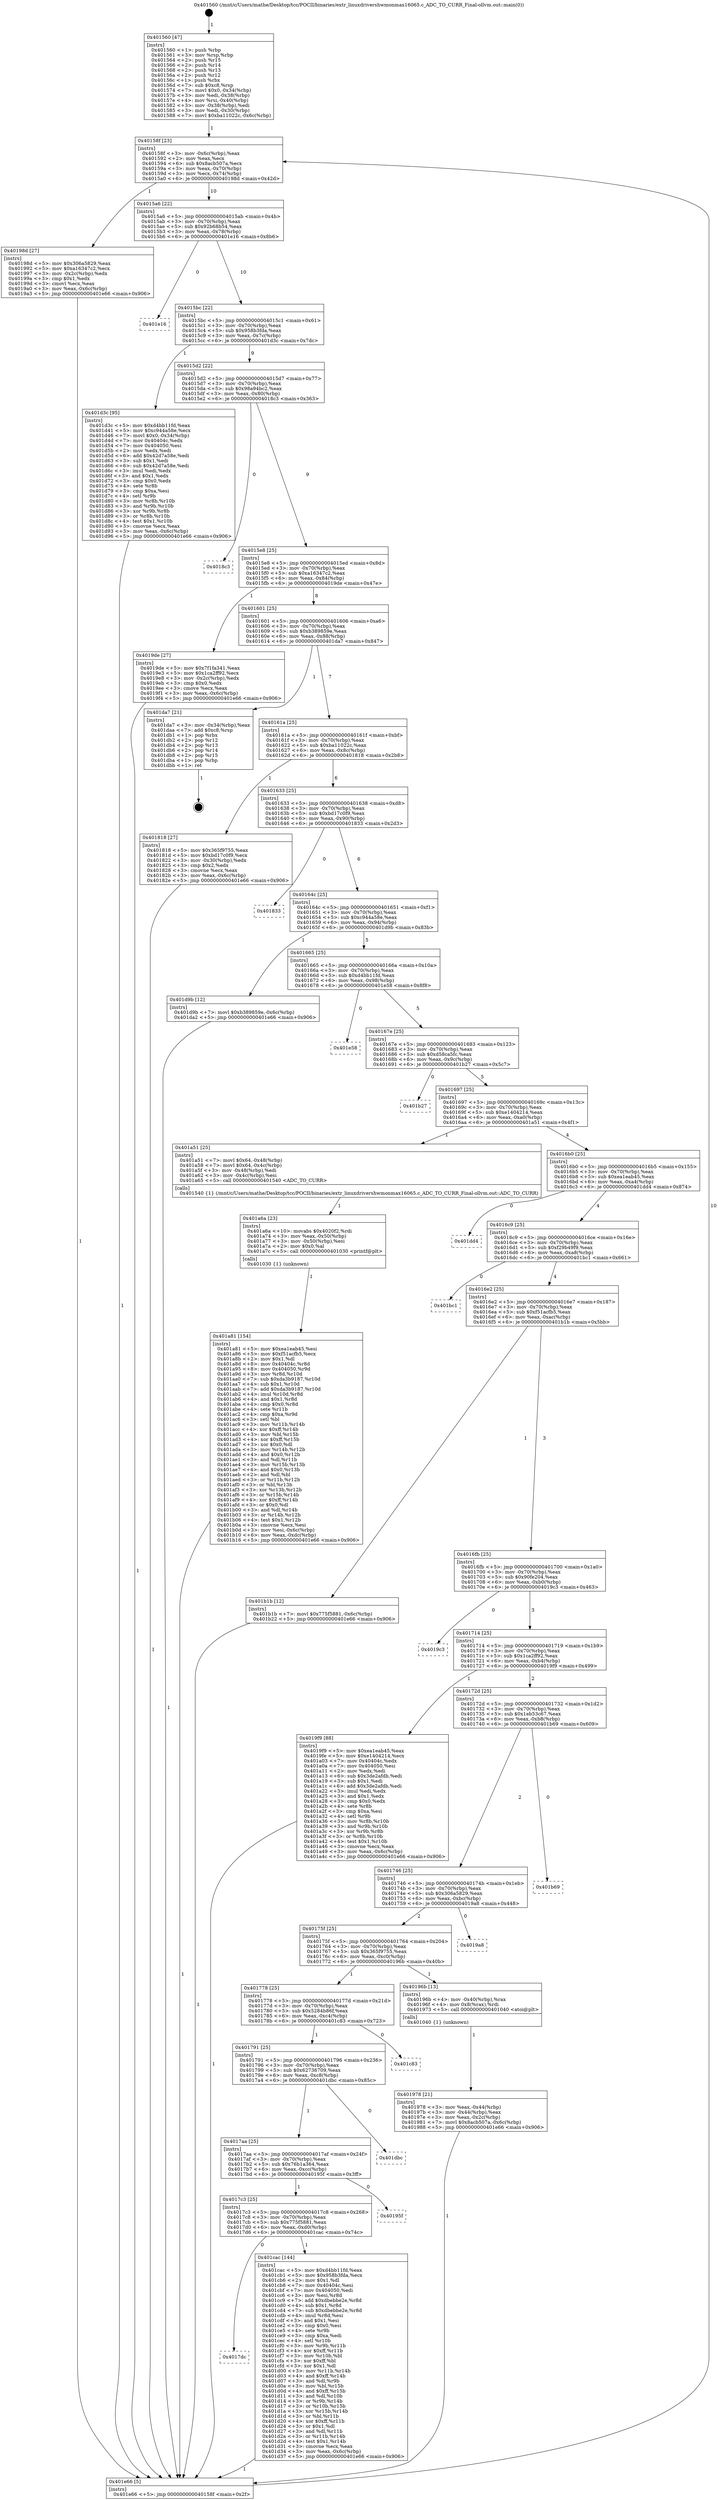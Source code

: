 digraph "0x401560" {
  label = "0x401560 (/mnt/c/Users/mathe/Desktop/tcc/POCII/binaries/extr_linuxdrivershwmonmax16065.c_ADC_TO_CURR_Final-ollvm.out::main(0))"
  labelloc = "t"
  node[shape=record]

  Entry [label="",width=0.3,height=0.3,shape=circle,fillcolor=black,style=filled]
  "0x40158f" [label="{
     0x40158f [23]\l
     | [instrs]\l
     &nbsp;&nbsp;0x40158f \<+3\>: mov -0x6c(%rbp),%eax\l
     &nbsp;&nbsp;0x401592 \<+2\>: mov %eax,%ecx\l
     &nbsp;&nbsp;0x401594 \<+6\>: sub $0x8acb507a,%ecx\l
     &nbsp;&nbsp;0x40159a \<+3\>: mov %eax,-0x70(%rbp)\l
     &nbsp;&nbsp;0x40159d \<+3\>: mov %ecx,-0x74(%rbp)\l
     &nbsp;&nbsp;0x4015a0 \<+6\>: je 000000000040198d \<main+0x42d\>\l
  }"]
  "0x40198d" [label="{
     0x40198d [27]\l
     | [instrs]\l
     &nbsp;&nbsp;0x40198d \<+5\>: mov $0x306a5829,%eax\l
     &nbsp;&nbsp;0x401992 \<+5\>: mov $0xa16347c2,%ecx\l
     &nbsp;&nbsp;0x401997 \<+3\>: mov -0x2c(%rbp),%edx\l
     &nbsp;&nbsp;0x40199a \<+3\>: cmp $0x1,%edx\l
     &nbsp;&nbsp;0x40199d \<+3\>: cmovl %ecx,%eax\l
     &nbsp;&nbsp;0x4019a0 \<+3\>: mov %eax,-0x6c(%rbp)\l
     &nbsp;&nbsp;0x4019a3 \<+5\>: jmp 0000000000401e66 \<main+0x906\>\l
  }"]
  "0x4015a6" [label="{
     0x4015a6 [22]\l
     | [instrs]\l
     &nbsp;&nbsp;0x4015a6 \<+5\>: jmp 00000000004015ab \<main+0x4b\>\l
     &nbsp;&nbsp;0x4015ab \<+3\>: mov -0x70(%rbp),%eax\l
     &nbsp;&nbsp;0x4015ae \<+5\>: sub $0x92b68b54,%eax\l
     &nbsp;&nbsp;0x4015b3 \<+3\>: mov %eax,-0x78(%rbp)\l
     &nbsp;&nbsp;0x4015b6 \<+6\>: je 0000000000401e16 \<main+0x8b6\>\l
  }"]
  Exit [label="",width=0.3,height=0.3,shape=circle,fillcolor=black,style=filled,peripheries=2]
  "0x401e16" [label="{
     0x401e16\l
  }", style=dashed]
  "0x4015bc" [label="{
     0x4015bc [22]\l
     | [instrs]\l
     &nbsp;&nbsp;0x4015bc \<+5\>: jmp 00000000004015c1 \<main+0x61\>\l
     &nbsp;&nbsp;0x4015c1 \<+3\>: mov -0x70(%rbp),%eax\l
     &nbsp;&nbsp;0x4015c4 \<+5\>: sub $0x958b3fda,%eax\l
     &nbsp;&nbsp;0x4015c9 \<+3\>: mov %eax,-0x7c(%rbp)\l
     &nbsp;&nbsp;0x4015cc \<+6\>: je 0000000000401d3c \<main+0x7dc\>\l
  }"]
  "0x4017dc" [label="{
     0x4017dc\l
  }", style=dashed]
  "0x401d3c" [label="{
     0x401d3c [95]\l
     | [instrs]\l
     &nbsp;&nbsp;0x401d3c \<+5\>: mov $0xd4bb11fd,%eax\l
     &nbsp;&nbsp;0x401d41 \<+5\>: mov $0xc944a58e,%ecx\l
     &nbsp;&nbsp;0x401d46 \<+7\>: movl $0x0,-0x34(%rbp)\l
     &nbsp;&nbsp;0x401d4d \<+7\>: mov 0x40404c,%edx\l
     &nbsp;&nbsp;0x401d54 \<+7\>: mov 0x404050,%esi\l
     &nbsp;&nbsp;0x401d5b \<+2\>: mov %edx,%edi\l
     &nbsp;&nbsp;0x401d5d \<+6\>: add $0x42d7a58e,%edi\l
     &nbsp;&nbsp;0x401d63 \<+3\>: sub $0x1,%edi\l
     &nbsp;&nbsp;0x401d66 \<+6\>: sub $0x42d7a58e,%edi\l
     &nbsp;&nbsp;0x401d6c \<+3\>: imul %edi,%edx\l
     &nbsp;&nbsp;0x401d6f \<+3\>: and $0x1,%edx\l
     &nbsp;&nbsp;0x401d72 \<+3\>: cmp $0x0,%edx\l
     &nbsp;&nbsp;0x401d75 \<+4\>: sete %r8b\l
     &nbsp;&nbsp;0x401d79 \<+3\>: cmp $0xa,%esi\l
     &nbsp;&nbsp;0x401d7c \<+4\>: setl %r9b\l
     &nbsp;&nbsp;0x401d80 \<+3\>: mov %r8b,%r10b\l
     &nbsp;&nbsp;0x401d83 \<+3\>: and %r9b,%r10b\l
     &nbsp;&nbsp;0x401d86 \<+3\>: xor %r9b,%r8b\l
     &nbsp;&nbsp;0x401d89 \<+3\>: or %r8b,%r10b\l
     &nbsp;&nbsp;0x401d8c \<+4\>: test $0x1,%r10b\l
     &nbsp;&nbsp;0x401d90 \<+3\>: cmovne %ecx,%eax\l
     &nbsp;&nbsp;0x401d93 \<+3\>: mov %eax,-0x6c(%rbp)\l
     &nbsp;&nbsp;0x401d96 \<+5\>: jmp 0000000000401e66 \<main+0x906\>\l
  }"]
  "0x4015d2" [label="{
     0x4015d2 [22]\l
     | [instrs]\l
     &nbsp;&nbsp;0x4015d2 \<+5\>: jmp 00000000004015d7 \<main+0x77\>\l
     &nbsp;&nbsp;0x4015d7 \<+3\>: mov -0x70(%rbp),%eax\l
     &nbsp;&nbsp;0x4015da \<+5\>: sub $0x98a94bc2,%eax\l
     &nbsp;&nbsp;0x4015df \<+3\>: mov %eax,-0x80(%rbp)\l
     &nbsp;&nbsp;0x4015e2 \<+6\>: je 00000000004018c3 \<main+0x363\>\l
  }"]
  "0x401cac" [label="{
     0x401cac [144]\l
     | [instrs]\l
     &nbsp;&nbsp;0x401cac \<+5\>: mov $0xd4bb11fd,%eax\l
     &nbsp;&nbsp;0x401cb1 \<+5\>: mov $0x958b3fda,%ecx\l
     &nbsp;&nbsp;0x401cb6 \<+2\>: mov $0x1,%dl\l
     &nbsp;&nbsp;0x401cb8 \<+7\>: mov 0x40404c,%esi\l
     &nbsp;&nbsp;0x401cbf \<+7\>: mov 0x404050,%edi\l
     &nbsp;&nbsp;0x401cc6 \<+3\>: mov %esi,%r8d\l
     &nbsp;&nbsp;0x401cc9 \<+7\>: add $0xdbebbe2e,%r8d\l
     &nbsp;&nbsp;0x401cd0 \<+4\>: sub $0x1,%r8d\l
     &nbsp;&nbsp;0x401cd4 \<+7\>: sub $0xdbebbe2e,%r8d\l
     &nbsp;&nbsp;0x401cdb \<+4\>: imul %r8d,%esi\l
     &nbsp;&nbsp;0x401cdf \<+3\>: and $0x1,%esi\l
     &nbsp;&nbsp;0x401ce2 \<+3\>: cmp $0x0,%esi\l
     &nbsp;&nbsp;0x401ce5 \<+4\>: sete %r9b\l
     &nbsp;&nbsp;0x401ce9 \<+3\>: cmp $0xa,%edi\l
     &nbsp;&nbsp;0x401cec \<+4\>: setl %r10b\l
     &nbsp;&nbsp;0x401cf0 \<+3\>: mov %r9b,%r11b\l
     &nbsp;&nbsp;0x401cf3 \<+4\>: xor $0xff,%r11b\l
     &nbsp;&nbsp;0x401cf7 \<+3\>: mov %r10b,%bl\l
     &nbsp;&nbsp;0x401cfa \<+3\>: xor $0xff,%bl\l
     &nbsp;&nbsp;0x401cfd \<+3\>: xor $0x1,%dl\l
     &nbsp;&nbsp;0x401d00 \<+3\>: mov %r11b,%r14b\l
     &nbsp;&nbsp;0x401d03 \<+4\>: and $0xff,%r14b\l
     &nbsp;&nbsp;0x401d07 \<+3\>: and %dl,%r9b\l
     &nbsp;&nbsp;0x401d0a \<+3\>: mov %bl,%r15b\l
     &nbsp;&nbsp;0x401d0d \<+4\>: and $0xff,%r15b\l
     &nbsp;&nbsp;0x401d11 \<+3\>: and %dl,%r10b\l
     &nbsp;&nbsp;0x401d14 \<+3\>: or %r9b,%r14b\l
     &nbsp;&nbsp;0x401d17 \<+3\>: or %r10b,%r15b\l
     &nbsp;&nbsp;0x401d1a \<+3\>: xor %r15b,%r14b\l
     &nbsp;&nbsp;0x401d1d \<+3\>: or %bl,%r11b\l
     &nbsp;&nbsp;0x401d20 \<+4\>: xor $0xff,%r11b\l
     &nbsp;&nbsp;0x401d24 \<+3\>: or $0x1,%dl\l
     &nbsp;&nbsp;0x401d27 \<+3\>: and %dl,%r11b\l
     &nbsp;&nbsp;0x401d2a \<+3\>: or %r11b,%r14b\l
     &nbsp;&nbsp;0x401d2d \<+4\>: test $0x1,%r14b\l
     &nbsp;&nbsp;0x401d31 \<+3\>: cmovne %ecx,%eax\l
     &nbsp;&nbsp;0x401d34 \<+3\>: mov %eax,-0x6c(%rbp)\l
     &nbsp;&nbsp;0x401d37 \<+5\>: jmp 0000000000401e66 \<main+0x906\>\l
  }"]
  "0x4018c3" [label="{
     0x4018c3\l
  }", style=dashed]
  "0x4015e8" [label="{
     0x4015e8 [25]\l
     | [instrs]\l
     &nbsp;&nbsp;0x4015e8 \<+5\>: jmp 00000000004015ed \<main+0x8d\>\l
     &nbsp;&nbsp;0x4015ed \<+3\>: mov -0x70(%rbp),%eax\l
     &nbsp;&nbsp;0x4015f0 \<+5\>: sub $0xa16347c2,%eax\l
     &nbsp;&nbsp;0x4015f5 \<+6\>: mov %eax,-0x84(%rbp)\l
     &nbsp;&nbsp;0x4015fb \<+6\>: je 00000000004019de \<main+0x47e\>\l
  }"]
  "0x4017c3" [label="{
     0x4017c3 [25]\l
     | [instrs]\l
     &nbsp;&nbsp;0x4017c3 \<+5\>: jmp 00000000004017c8 \<main+0x268\>\l
     &nbsp;&nbsp;0x4017c8 \<+3\>: mov -0x70(%rbp),%eax\l
     &nbsp;&nbsp;0x4017cb \<+5\>: sub $0x775f5881,%eax\l
     &nbsp;&nbsp;0x4017d0 \<+6\>: mov %eax,-0xd0(%rbp)\l
     &nbsp;&nbsp;0x4017d6 \<+6\>: je 0000000000401cac \<main+0x74c\>\l
  }"]
  "0x4019de" [label="{
     0x4019de [27]\l
     | [instrs]\l
     &nbsp;&nbsp;0x4019de \<+5\>: mov $0x7f1fa341,%eax\l
     &nbsp;&nbsp;0x4019e3 \<+5\>: mov $0x1ca2ff92,%ecx\l
     &nbsp;&nbsp;0x4019e8 \<+3\>: mov -0x2c(%rbp),%edx\l
     &nbsp;&nbsp;0x4019eb \<+3\>: cmp $0x0,%edx\l
     &nbsp;&nbsp;0x4019ee \<+3\>: cmove %ecx,%eax\l
     &nbsp;&nbsp;0x4019f1 \<+3\>: mov %eax,-0x6c(%rbp)\l
     &nbsp;&nbsp;0x4019f4 \<+5\>: jmp 0000000000401e66 \<main+0x906\>\l
  }"]
  "0x401601" [label="{
     0x401601 [25]\l
     | [instrs]\l
     &nbsp;&nbsp;0x401601 \<+5\>: jmp 0000000000401606 \<main+0xa6\>\l
     &nbsp;&nbsp;0x401606 \<+3\>: mov -0x70(%rbp),%eax\l
     &nbsp;&nbsp;0x401609 \<+5\>: sub $0xb389859e,%eax\l
     &nbsp;&nbsp;0x40160e \<+6\>: mov %eax,-0x88(%rbp)\l
     &nbsp;&nbsp;0x401614 \<+6\>: je 0000000000401da7 \<main+0x847\>\l
  }"]
  "0x40195f" [label="{
     0x40195f\l
  }", style=dashed]
  "0x401da7" [label="{
     0x401da7 [21]\l
     | [instrs]\l
     &nbsp;&nbsp;0x401da7 \<+3\>: mov -0x34(%rbp),%eax\l
     &nbsp;&nbsp;0x401daa \<+7\>: add $0xc8,%rsp\l
     &nbsp;&nbsp;0x401db1 \<+1\>: pop %rbx\l
     &nbsp;&nbsp;0x401db2 \<+2\>: pop %r12\l
     &nbsp;&nbsp;0x401db4 \<+2\>: pop %r13\l
     &nbsp;&nbsp;0x401db6 \<+2\>: pop %r14\l
     &nbsp;&nbsp;0x401db8 \<+2\>: pop %r15\l
     &nbsp;&nbsp;0x401dba \<+1\>: pop %rbp\l
     &nbsp;&nbsp;0x401dbb \<+1\>: ret\l
  }"]
  "0x40161a" [label="{
     0x40161a [25]\l
     | [instrs]\l
     &nbsp;&nbsp;0x40161a \<+5\>: jmp 000000000040161f \<main+0xbf\>\l
     &nbsp;&nbsp;0x40161f \<+3\>: mov -0x70(%rbp),%eax\l
     &nbsp;&nbsp;0x401622 \<+5\>: sub $0xba11022c,%eax\l
     &nbsp;&nbsp;0x401627 \<+6\>: mov %eax,-0x8c(%rbp)\l
     &nbsp;&nbsp;0x40162d \<+6\>: je 0000000000401818 \<main+0x2b8\>\l
  }"]
  "0x4017aa" [label="{
     0x4017aa [25]\l
     | [instrs]\l
     &nbsp;&nbsp;0x4017aa \<+5\>: jmp 00000000004017af \<main+0x24f\>\l
     &nbsp;&nbsp;0x4017af \<+3\>: mov -0x70(%rbp),%eax\l
     &nbsp;&nbsp;0x4017b2 \<+5\>: sub $0x76b1a364,%eax\l
     &nbsp;&nbsp;0x4017b7 \<+6\>: mov %eax,-0xcc(%rbp)\l
     &nbsp;&nbsp;0x4017bd \<+6\>: je 000000000040195f \<main+0x3ff\>\l
  }"]
  "0x401818" [label="{
     0x401818 [27]\l
     | [instrs]\l
     &nbsp;&nbsp;0x401818 \<+5\>: mov $0x365f9755,%eax\l
     &nbsp;&nbsp;0x40181d \<+5\>: mov $0xbd17c0f9,%ecx\l
     &nbsp;&nbsp;0x401822 \<+3\>: mov -0x30(%rbp),%edx\l
     &nbsp;&nbsp;0x401825 \<+3\>: cmp $0x2,%edx\l
     &nbsp;&nbsp;0x401828 \<+3\>: cmovne %ecx,%eax\l
     &nbsp;&nbsp;0x40182b \<+3\>: mov %eax,-0x6c(%rbp)\l
     &nbsp;&nbsp;0x40182e \<+5\>: jmp 0000000000401e66 \<main+0x906\>\l
  }"]
  "0x401633" [label="{
     0x401633 [25]\l
     | [instrs]\l
     &nbsp;&nbsp;0x401633 \<+5\>: jmp 0000000000401638 \<main+0xd8\>\l
     &nbsp;&nbsp;0x401638 \<+3\>: mov -0x70(%rbp),%eax\l
     &nbsp;&nbsp;0x40163b \<+5\>: sub $0xbd17c0f9,%eax\l
     &nbsp;&nbsp;0x401640 \<+6\>: mov %eax,-0x90(%rbp)\l
     &nbsp;&nbsp;0x401646 \<+6\>: je 0000000000401833 \<main+0x2d3\>\l
  }"]
  "0x401e66" [label="{
     0x401e66 [5]\l
     | [instrs]\l
     &nbsp;&nbsp;0x401e66 \<+5\>: jmp 000000000040158f \<main+0x2f\>\l
  }"]
  "0x401560" [label="{
     0x401560 [47]\l
     | [instrs]\l
     &nbsp;&nbsp;0x401560 \<+1\>: push %rbp\l
     &nbsp;&nbsp;0x401561 \<+3\>: mov %rsp,%rbp\l
     &nbsp;&nbsp;0x401564 \<+2\>: push %r15\l
     &nbsp;&nbsp;0x401566 \<+2\>: push %r14\l
     &nbsp;&nbsp;0x401568 \<+2\>: push %r13\l
     &nbsp;&nbsp;0x40156a \<+2\>: push %r12\l
     &nbsp;&nbsp;0x40156c \<+1\>: push %rbx\l
     &nbsp;&nbsp;0x40156d \<+7\>: sub $0xc8,%rsp\l
     &nbsp;&nbsp;0x401574 \<+7\>: movl $0x0,-0x34(%rbp)\l
     &nbsp;&nbsp;0x40157b \<+3\>: mov %edi,-0x38(%rbp)\l
     &nbsp;&nbsp;0x40157e \<+4\>: mov %rsi,-0x40(%rbp)\l
     &nbsp;&nbsp;0x401582 \<+3\>: mov -0x38(%rbp),%edi\l
     &nbsp;&nbsp;0x401585 \<+3\>: mov %edi,-0x30(%rbp)\l
     &nbsp;&nbsp;0x401588 \<+7\>: movl $0xba11022c,-0x6c(%rbp)\l
  }"]
  "0x401dbc" [label="{
     0x401dbc\l
  }", style=dashed]
  "0x401833" [label="{
     0x401833\l
  }", style=dashed]
  "0x40164c" [label="{
     0x40164c [25]\l
     | [instrs]\l
     &nbsp;&nbsp;0x40164c \<+5\>: jmp 0000000000401651 \<main+0xf1\>\l
     &nbsp;&nbsp;0x401651 \<+3\>: mov -0x70(%rbp),%eax\l
     &nbsp;&nbsp;0x401654 \<+5\>: sub $0xc944a58e,%eax\l
     &nbsp;&nbsp;0x401659 \<+6\>: mov %eax,-0x94(%rbp)\l
     &nbsp;&nbsp;0x40165f \<+6\>: je 0000000000401d9b \<main+0x83b\>\l
  }"]
  "0x401791" [label="{
     0x401791 [25]\l
     | [instrs]\l
     &nbsp;&nbsp;0x401791 \<+5\>: jmp 0000000000401796 \<main+0x236\>\l
     &nbsp;&nbsp;0x401796 \<+3\>: mov -0x70(%rbp),%eax\l
     &nbsp;&nbsp;0x401799 \<+5\>: sub $0x62736709,%eax\l
     &nbsp;&nbsp;0x40179e \<+6\>: mov %eax,-0xc8(%rbp)\l
     &nbsp;&nbsp;0x4017a4 \<+6\>: je 0000000000401dbc \<main+0x85c\>\l
  }"]
  "0x401d9b" [label="{
     0x401d9b [12]\l
     | [instrs]\l
     &nbsp;&nbsp;0x401d9b \<+7\>: movl $0xb389859e,-0x6c(%rbp)\l
     &nbsp;&nbsp;0x401da2 \<+5\>: jmp 0000000000401e66 \<main+0x906\>\l
  }"]
  "0x401665" [label="{
     0x401665 [25]\l
     | [instrs]\l
     &nbsp;&nbsp;0x401665 \<+5\>: jmp 000000000040166a \<main+0x10a\>\l
     &nbsp;&nbsp;0x40166a \<+3\>: mov -0x70(%rbp),%eax\l
     &nbsp;&nbsp;0x40166d \<+5\>: sub $0xd4bb11fd,%eax\l
     &nbsp;&nbsp;0x401672 \<+6\>: mov %eax,-0x98(%rbp)\l
     &nbsp;&nbsp;0x401678 \<+6\>: je 0000000000401e58 \<main+0x8f8\>\l
  }"]
  "0x401c83" [label="{
     0x401c83\l
  }", style=dashed]
  "0x401e58" [label="{
     0x401e58\l
  }", style=dashed]
  "0x40167e" [label="{
     0x40167e [25]\l
     | [instrs]\l
     &nbsp;&nbsp;0x40167e \<+5\>: jmp 0000000000401683 \<main+0x123\>\l
     &nbsp;&nbsp;0x401683 \<+3\>: mov -0x70(%rbp),%eax\l
     &nbsp;&nbsp;0x401686 \<+5\>: sub $0xd58ca5fc,%eax\l
     &nbsp;&nbsp;0x40168b \<+6\>: mov %eax,-0x9c(%rbp)\l
     &nbsp;&nbsp;0x401691 \<+6\>: je 0000000000401b27 \<main+0x5c7\>\l
  }"]
  "0x401a81" [label="{
     0x401a81 [154]\l
     | [instrs]\l
     &nbsp;&nbsp;0x401a81 \<+5\>: mov $0xea1eab45,%esi\l
     &nbsp;&nbsp;0x401a86 \<+5\>: mov $0xf51acfb5,%ecx\l
     &nbsp;&nbsp;0x401a8b \<+2\>: mov $0x1,%dl\l
     &nbsp;&nbsp;0x401a8d \<+8\>: mov 0x40404c,%r8d\l
     &nbsp;&nbsp;0x401a95 \<+8\>: mov 0x404050,%r9d\l
     &nbsp;&nbsp;0x401a9d \<+3\>: mov %r8d,%r10d\l
     &nbsp;&nbsp;0x401aa0 \<+7\>: sub $0xda3b9187,%r10d\l
     &nbsp;&nbsp;0x401aa7 \<+4\>: sub $0x1,%r10d\l
     &nbsp;&nbsp;0x401aab \<+7\>: add $0xda3b9187,%r10d\l
     &nbsp;&nbsp;0x401ab2 \<+4\>: imul %r10d,%r8d\l
     &nbsp;&nbsp;0x401ab6 \<+4\>: and $0x1,%r8d\l
     &nbsp;&nbsp;0x401aba \<+4\>: cmp $0x0,%r8d\l
     &nbsp;&nbsp;0x401abe \<+4\>: sete %r11b\l
     &nbsp;&nbsp;0x401ac2 \<+4\>: cmp $0xa,%r9d\l
     &nbsp;&nbsp;0x401ac6 \<+3\>: setl %bl\l
     &nbsp;&nbsp;0x401ac9 \<+3\>: mov %r11b,%r14b\l
     &nbsp;&nbsp;0x401acc \<+4\>: xor $0xff,%r14b\l
     &nbsp;&nbsp;0x401ad0 \<+3\>: mov %bl,%r15b\l
     &nbsp;&nbsp;0x401ad3 \<+4\>: xor $0xff,%r15b\l
     &nbsp;&nbsp;0x401ad7 \<+3\>: xor $0x0,%dl\l
     &nbsp;&nbsp;0x401ada \<+3\>: mov %r14b,%r12b\l
     &nbsp;&nbsp;0x401add \<+4\>: and $0x0,%r12b\l
     &nbsp;&nbsp;0x401ae1 \<+3\>: and %dl,%r11b\l
     &nbsp;&nbsp;0x401ae4 \<+3\>: mov %r15b,%r13b\l
     &nbsp;&nbsp;0x401ae7 \<+4\>: and $0x0,%r13b\l
     &nbsp;&nbsp;0x401aeb \<+2\>: and %dl,%bl\l
     &nbsp;&nbsp;0x401aed \<+3\>: or %r11b,%r12b\l
     &nbsp;&nbsp;0x401af0 \<+3\>: or %bl,%r13b\l
     &nbsp;&nbsp;0x401af3 \<+3\>: xor %r13b,%r12b\l
     &nbsp;&nbsp;0x401af6 \<+3\>: or %r15b,%r14b\l
     &nbsp;&nbsp;0x401af9 \<+4\>: xor $0xff,%r14b\l
     &nbsp;&nbsp;0x401afd \<+3\>: or $0x0,%dl\l
     &nbsp;&nbsp;0x401b00 \<+3\>: and %dl,%r14b\l
     &nbsp;&nbsp;0x401b03 \<+3\>: or %r14b,%r12b\l
     &nbsp;&nbsp;0x401b06 \<+4\>: test $0x1,%r12b\l
     &nbsp;&nbsp;0x401b0a \<+3\>: cmovne %ecx,%esi\l
     &nbsp;&nbsp;0x401b0d \<+3\>: mov %esi,-0x6c(%rbp)\l
     &nbsp;&nbsp;0x401b10 \<+6\>: mov %eax,-0xdc(%rbp)\l
     &nbsp;&nbsp;0x401b16 \<+5\>: jmp 0000000000401e66 \<main+0x906\>\l
  }"]
  "0x401b27" [label="{
     0x401b27\l
  }", style=dashed]
  "0x401697" [label="{
     0x401697 [25]\l
     | [instrs]\l
     &nbsp;&nbsp;0x401697 \<+5\>: jmp 000000000040169c \<main+0x13c\>\l
     &nbsp;&nbsp;0x40169c \<+3\>: mov -0x70(%rbp),%eax\l
     &nbsp;&nbsp;0x40169f \<+5\>: sub $0xe1404214,%eax\l
     &nbsp;&nbsp;0x4016a4 \<+6\>: mov %eax,-0xa0(%rbp)\l
     &nbsp;&nbsp;0x4016aa \<+6\>: je 0000000000401a51 \<main+0x4f1\>\l
  }"]
  "0x401a6a" [label="{
     0x401a6a [23]\l
     | [instrs]\l
     &nbsp;&nbsp;0x401a6a \<+10\>: movabs $0x4020f2,%rdi\l
     &nbsp;&nbsp;0x401a74 \<+3\>: mov %eax,-0x50(%rbp)\l
     &nbsp;&nbsp;0x401a77 \<+3\>: mov -0x50(%rbp),%esi\l
     &nbsp;&nbsp;0x401a7a \<+2\>: mov $0x0,%al\l
     &nbsp;&nbsp;0x401a7c \<+5\>: call 0000000000401030 \<printf@plt\>\l
     | [calls]\l
     &nbsp;&nbsp;0x401030 \{1\} (unknown)\l
  }"]
  "0x401a51" [label="{
     0x401a51 [25]\l
     | [instrs]\l
     &nbsp;&nbsp;0x401a51 \<+7\>: movl $0x64,-0x48(%rbp)\l
     &nbsp;&nbsp;0x401a58 \<+7\>: movl $0x64,-0x4c(%rbp)\l
     &nbsp;&nbsp;0x401a5f \<+3\>: mov -0x48(%rbp),%edi\l
     &nbsp;&nbsp;0x401a62 \<+3\>: mov -0x4c(%rbp),%esi\l
     &nbsp;&nbsp;0x401a65 \<+5\>: call 0000000000401540 \<ADC_TO_CURR\>\l
     | [calls]\l
     &nbsp;&nbsp;0x401540 \{1\} (/mnt/c/Users/mathe/Desktop/tcc/POCII/binaries/extr_linuxdrivershwmonmax16065.c_ADC_TO_CURR_Final-ollvm.out::ADC_TO_CURR)\l
  }"]
  "0x4016b0" [label="{
     0x4016b0 [25]\l
     | [instrs]\l
     &nbsp;&nbsp;0x4016b0 \<+5\>: jmp 00000000004016b5 \<main+0x155\>\l
     &nbsp;&nbsp;0x4016b5 \<+3\>: mov -0x70(%rbp),%eax\l
     &nbsp;&nbsp;0x4016b8 \<+5\>: sub $0xea1eab45,%eax\l
     &nbsp;&nbsp;0x4016bd \<+6\>: mov %eax,-0xa4(%rbp)\l
     &nbsp;&nbsp;0x4016c3 \<+6\>: je 0000000000401dd4 \<main+0x874\>\l
  }"]
  "0x401978" [label="{
     0x401978 [21]\l
     | [instrs]\l
     &nbsp;&nbsp;0x401978 \<+3\>: mov %eax,-0x44(%rbp)\l
     &nbsp;&nbsp;0x40197b \<+3\>: mov -0x44(%rbp),%eax\l
     &nbsp;&nbsp;0x40197e \<+3\>: mov %eax,-0x2c(%rbp)\l
     &nbsp;&nbsp;0x401981 \<+7\>: movl $0x8acb507a,-0x6c(%rbp)\l
     &nbsp;&nbsp;0x401988 \<+5\>: jmp 0000000000401e66 \<main+0x906\>\l
  }"]
  "0x401dd4" [label="{
     0x401dd4\l
  }", style=dashed]
  "0x4016c9" [label="{
     0x4016c9 [25]\l
     | [instrs]\l
     &nbsp;&nbsp;0x4016c9 \<+5\>: jmp 00000000004016ce \<main+0x16e\>\l
     &nbsp;&nbsp;0x4016ce \<+3\>: mov -0x70(%rbp),%eax\l
     &nbsp;&nbsp;0x4016d1 \<+5\>: sub $0xf29b49f9,%eax\l
     &nbsp;&nbsp;0x4016d6 \<+6\>: mov %eax,-0xa8(%rbp)\l
     &nbsp;&nbsp;0x4016dc \<+6\>: je 0000000000401bc1 \<main+0x661\>\l
  }"]
  "0x401778" [label="{
     0x401778 [25]\l
     | [instrs]\l
     &nbsp;&nbsp;0x401778 \<+5\>: jmp 000000000040177d \<main+0x21d\>\l
     &nbsp;&nbsp;0x40177d \<+3\>: mov -0x70(%rbp),%eax\l
     &nbsp;&nbsp;0x401780 \<+5\>: sub $0x5284b86f,%eax\l
     &nbsp;&nbsp;0x401785 \<+6\>: mov %eax,-0xc4(%rbp)\l
     &nbsp;&nbsp;0x40178b \<+6\>: je 0000000000401c83 \<main+0x723\>\l
  }"]
  "0x401bc1" [label="{
     0x401bc1\l
  }", style=dashed]
  "0x4016e2" [label="{
     0x4016e2 [25]\l
     | [instrs]\l
     &nbsp;&nbsp;0x4016e2 \<+5\>: jmp 00000000004016e7 \<main+0x187\>\l
     &nbsp;&nbsp;0x4016e7 \<+3\>: mov -0x70(%rbp),%eax\l
     &nbsp;&nbsp;0x4016ea \<+5\>: sub $0xf51acfb5,%eax\l
     &nbsp;&nbsp;0x4016ef \<+6\>: mov %eax,-0xac(%rbp)\l
     &nbsp;&nbsp;0x4016f5 \<+6\>: je 0000000000401b1b \<main+0x5bb\>\l
  }"]
  "0x40196b" [label="{
     0x40196b [13]\l
     | [instrs]\l
     &nbsp;&nbsp;0x40196b \<+4\>: mov -0x40(%rbp),%rax\l
     &nbsp;&nbsp;0x40196f \<+4\>: mov 0x8(%rax),%rdi\l
     &nbsp;&nbsp;0x401973 \<+5\>: call 0000000000401040 \<atoi@plt\>\l
     | [calls]\l
     &nbsp;&nbsp;0x401040 \{1\} (unknown)\l
  }"]
  "0x401b1b" [label="{
     0x401b1b [12]\l
     | [instrs]\l
     &nbsp;&nbsp;0x401b1b \<+7\>: movl $0x775f5881,-0x6c(%rbp)\l
     &nbsp;&nbsp;0x401b22 \<+5\>: jmp 0000000000401e66 \<main+0x906\>\l
  }"]
  "0x4016fb" [label="{
     0x4016fb [25]\l
     | [instrs]\l
     &nbsp;&nbsp;0x4016fb \<+5\>: jmp 0000000000401700 \<main+0x1a0\>\l
     &nbsp;&nbsp;0x401700 \<+3\>: mov -0x70(%rbp),%eax\l
     &nbsp;&nbsp;0x401703 \<+5\>: sub $0x90fe204,%eax\l
     &nbsp;&nbsp;0x401708 \<+6\>: mov %eax,-0xb0(%rbp)\l
     &nbsp;&nbsp;0x40170e \<+6\>: je 00000000004019c3 \<main+0x463\>\l
  }"]
  "0x40175f" [label="{
     0x40175f [25]\l
     | [instrs]\l
     &nbsp;&nbsp;0x40175f \<+5\>: jmp 0000000000401764 \<main+0x204\>\l
     &nbsp;&nbsp;0x401764 \<+3\>: mov -0x70(%rbp),%eax\l
     &nbsp;&nbsp;0x401767 \<+5\>: sub $0x365f9755,%eax\l
     &nbsp;&nbsp;0x40176c \<+6\>: mov %eax,-0xc0(%rbp)\l
     &nbsp;&nbsp;0x401772 \<+6\>: je 000000000040196b \<main+0x40b\>\l
  }"]
  "0x4019c3" [label="{
     0x4019c3\l
  }", style=dashed]
  "0x401714" [label="{
     0x401714 [25]\l
     | [instrs]\l
     &nbsp;&nbsp;0x401714 \<+5\>: jmp 0000000000401719 \<main+0x1b9\>\l
     &nbsp;&nbsp;0x401719 \<+3\>: mov -0x70(%rbp),%eax\l
     &nbsp;&nbsp;0x40171c \<+5\>: sub $0x1ca2ff92,%eax\l
     &nbsp;&nbsp;0x401721 \<+6\>: mov %eax,-0xb4(%rbp)\l
     &nbsp;&nbsp;0x401727 \<+6\>: je 00000000004019f9 \<main+0x499\>\l
  }"]
  "0x4019a8" [label="{
     0x4019a8\l
  }", style=dashed]
  "0x4019f9" [label="{
     0x4019f9 [88]\l
     | [instrs]\l
     &nbsp;&nbsp;0x4019f9 \<+5\>: mov $0xea1eab45,%eax\l
     &nbsp;&nbsp;0x4019fe \<+5\>: mov $0xe1404214,%ecx\l
     &nbsp;&nbsp;0x401a03 \<+7\>: mov 0x40404c,%edx\l
     &nbsp;&nbsp;0x401a0a \<+7\>: mov 0x404050,%esi\l
     &nbsp;&nbsp;0x401a11 \<+2\>: mov %edx,%edi\l
     &nbsp;&nbsp;0x401a13 \<+6\>: sub $0x3de2afdb,%edi\l
     &nbsp;&nbsp;0x401a19 \<+3\>: sub $0x1,%edi\l
     &nbsp;&nbsp;0x401a1c \<+6\>: add $0x3de2afdb,%edi\l
     &nbsp;&nbsp;0x401a22 \<+3\>: imul %edi,%edx\l
     &nbsp;&nbsp;0x401a25 \<+3\>: and $0x1,%edx\l
     &nbsp;&nbsp;0x401a28 \<+3\>: cmp $0x0,%edx\l
     &nbsp;&nbsp;0x401a2b \<+4\>: sete %r8b\l
     &nbsp;&nbsp;0x401a2f \<+3\>: cmp $0xa,%esi\l
     &nbsp;&nbsp;0x401a32 \<+4\>: setl %r9b\l
     &nbsp;&nbsp;0x401a36 \<+3\>: mov %r8b,%r10b\l
     &nbsp;&nbsp;0x401a39 \<+3\>: and %r9b,%r10b\l
     &nbsp;&nbsp;0x401a3c \<+3\>: xor %r9b,%r8b\l
     &nbsp;&nbsp;0x401a3f \<+3\>: or %r8b,%r10b\l
     &nbsp;&nbsp;0x401a42 \<+4\>: test $0x1,%r10b\l
     &nbsp;&nbsp;0x401a46 \<+3\>: cmovne %ecx,%eax\l
     &nbsp;&nbsp;0x401a49 \<+3\>: mov %eax,-0x6c(%rbp)\l
     &nbsp;&nbsp;0x401a4c \<+5\>: jmp 0000000000401e66 \<main+0x906\>\l
  }"]
  "0x40172d" [label="{
     0x40172d [25]\l
     | [instrs]\l
     &nbsp;&nbsp;0x40172d \<+5\>: jmp 0000000000401732 \<main+0x1d2\>\l
     &nbsp;&nbsp;0x401732 \<+3\>: mov -0x70(%rbp),%eax\l
     &nbsp;&nbsp;0x401735 \<+5\>: sub $0x1eb53c67,%eax\l
     &nbsp;&nbsp;0x40173a \<+6\>: mov %eax,-0xb8(%rbp)\l
     &nbsp;&nbsp;0x401740 \<+6\>: je 0000000000401b69 \<main+0x609\>\l
  }"]
  "0x401746" [label="{
     0x401746 [25]\l
     | [instrs]\l
     &nbsp;&nbsp;0x401746 \<+5\>: jmp 000000000040174b \<main+0x1eb\>\l
     &nbsp;&nbsp;0x40174b \<+3\>: mov -0x70(%rbp),%eax\l
     &nbsp;&nbsp;0x40174e \<+5\>: sub $0x306a5829,%eax\l
     &nbsp;&nbsp;0x401753 \<+6\>: mov %eax,-0xbc(%rbp)\l
     &nbsp;&nbsp;0x401759 \<+6\>: je 00000000004019a8 \<main+0x448\>\l
  }"]
  "0x401b69" [label="{
     0x401b69\l
  }", style=dashed]
  Entry -> "0x401560" [label=" 1"]
  "0x40158f" -> "0x40198d" [label=" 1"]
  "0x40158f" -> "0x4015a6" [label=" 10"]
  "0x401da7" -> Exit [label=" 1"]
  "0x4015a6" -> "0x401e16" [label=" 0"]
  "0x4015a6" -> "0x4015bc" [label=" 10"]
  "0x401d9b" -> "0x401e66" [label=" 1"]
  "0x4015bc" -> "0x401d3c" [label=" 1"]
  "0x4015bc" -> "0x4015d2" [label=" 9"]
  "0x401d3c" -> "0x401e66" [label=" 1"]
  "0x4015d2" -> "0x4018c3" [label=" 0"]
  "0x4015d2" -> "0x4015e8" [label=" 9"]
  "0x401cac" -> "0x401e66" [label=" 1"]
  "0x4015e8" -> "0x4019de" [label=" 1"]
  "0x4015e8" -> "0x401601" [label=" 8"]
  "0x4017c3" -> "0x401cac" [label=" 1"]
  "0x401601" -> "0x401da7" [label=" 1"]
  "0x401601" -> "0x40161a" [label=" 7"]
  "0x4017c3" -> "0x4017dc" [label=" 0"]
  "0x40161a" -> "0x401818" [label=" 1"]
  "0x40161a" -> "0x401633" [label=" 6"]
  "0x401818" -> "0x401e66" [label=" 1"]
  "0x401560" -> "0x40158f" [label=" 1"]
  "0x401e66" -> "0x40158f" [label=" 10"]
  "0x4017aa" -> "0x40195f" [label=" 0"]
  "0x401633" -> "0x401833" [label=" 0"]
  "0x401633" -> "0x40164c" [label=" 6"]
  "0x4017aa" -> "0x4017c3" [label=" 1"]
  "0x40164c" -> "0x401d9b" [label=" 1"]
  "0x40164c" -> "0x401665" [label=" 5"]
  "0x401791" -> "0x401dbc" [label=" 0"]
  "0x401665" -> "0x401e58" [label=" 0"]
  "0x401665" -> "0x40167e" [label=" 5"]
  "0x401791" -> "0x4017aa" [label=" 1"]
  "0x40167e" -> "0x401b27" [label=" 0"]
  "0x40167e" -> "0x401697" [label=" 5"]
  "0x401778" -> "0x401c83" [label=" 0"]
  "0x401697" -> "0x401a51" [label=" 1"]
  "0x401697" -> "0x4016b0" [label=" 4"]
  "0x401778" -> "0x401791" [label=" 1"]
  "0x4016b0" -> "0x401dd4" [label=" 0"]
  "0x4016b0" -> "0x4016c9" [label=" 4"]
  "0x401b1b" -> "0x401e66" [label=" 1"]
  "0x4016c9" -> "0x401bc1" [label=" 0"]
  "0x4016c9" -> "0x4016e2" [label=" 4"]
  "0x401a81" -> "0x401e66" [label=" 1"]
  "0x4016e2" -> "0x401b1b" [label=" 1"]
  "0x4016e2" -> "0x4016fb" [label=" 3"]
  "0x401a6a" -> "0x401a81" [label=" 1"]
  "0x4016fb" -> "0x4019c3" [label=" 0"]
  "0x4016fb" -> "0x401714" [label=" 3"]
  "0x4019f9" -> "0x401e66" [label=" 1"]
  "0x401714" -> "0x4019f9" [label=" 1"]
  "0x401714" -> "0x40172d" [label=" 2"]
  "0x4019de" -> "0x401e66" [label=" 1"]
  "0x40172d" -> "0x401b69" [label=" 0"]
  "0x40172d" -> "0x401746" [label=" 2"]
  "0x40198d" -> "0x401e66" [label=" 1"]
  "0x401746" -> "0x4019a8" [label=" 0"]
  "0x401746" -> "0x40175f" [label=" 2"]
  "0x401a51" -> "0x401a6a" [label=" 1"]
  "0x40175f" -> "0x40196b" [label=" 1"]
  "0x40175f" -> "0x401778" [label=" 1"]
  "0x40196b" -> "0x401978" [label=" 1"]
  "0x401978" -> "0x401e66" [label=" 1"]
}
